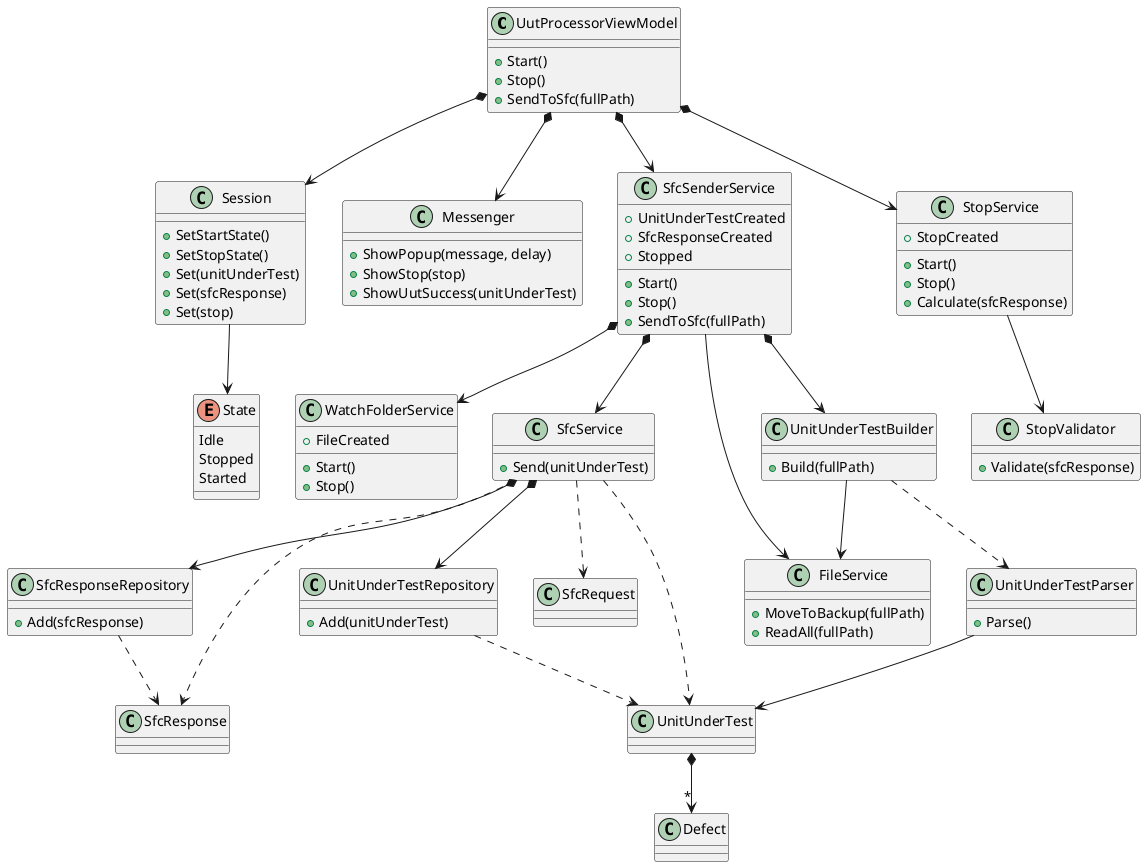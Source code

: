 @startuml ProcessUut Design
'VIEW MODELS'
class UutProcessorViewModel{
    + Start()
    + Stop()
    + SendToSfc(fullPath)
}
UutProcessorViewModel *--> Session
UutProcessorViewModel *--> Messenger
UutProcessorViewModel *--> SfcSenderService
UutProcessorViewModel *--> StopService


'SERVICES'
class SfcSenderService{
    + UnitUnderTestCreated
    + SfcResponseCreated
    + Stopped
    
    + Start()
    + Stop()
    + SendToSfc(fullPath)
}
SfcSenderService *--> WatchFolderService
SfcSenderService *--> SfcService
SfcSenderService *--> UnitUnderTestBuilder
SfcSenderService --> FileService


class StopService{
    + StopCreated
    
    + Start()
    + Stop()
    + Calculate(sfcResponse)
}
StopService --> StopValidator

class StopValidator {
    + Validate(sfcResponse)
}

class WatchFolderService{
    + FileCreated
        
    + Start()
    + Stop()
}

class Messenger {
    + ShowPopup(message, delay)
    + ShowStop(stop)
    + ShowUutSuccess(unitUnderTest)
}

class SfcService {
    + Send(unitUnderTest)
}
SfcService *--> SfcResponseRepository 
SfcService *--> UnitUnderTestRepository
SfcService ..> SfcResponse
SfcService ..> SfcRequest
SfcService ..> UnitUnderTest

class FileService {
    + MoveToBackup(fullPath)
    + ReadAll(fullPath)
}

'DAOS'
class UnitUnderTestRepository {
    + Add(unitUnderTest)
}
UnitUnderTestRepository ..> UnitUnderTest

class SfcResponseRepository {
    + Add(sfcResponse)
}
SfcResponseRepository ..> SfcResponse

'BUILDERS'
class UnitUnderTestBuilder {
    + Build(fullPath)
}
UnitUnderTestBuilder --> FileService
UnitUnderTestBuilder ..> UnitUnderTestParser

'MODELS'
class Session{
    + SetStartState()
    + SetStopState()
    + Set(unitUnderTest)
    + Set(sfcResponse)
    + Set(stop)
}
Session --> State

class UnitUnderTestParser {
    + Parse()
}
UnitUnderTestParser --> UnitUnderTest 

class UnitUnderTest {}
UnitUnderTest *--> "*" Defect

class Defect {}

class SfcResponse {}
class SfcRequest {}

'TYPES'
enum State {
    Idle
    Stopped
    Started
}
@enduml